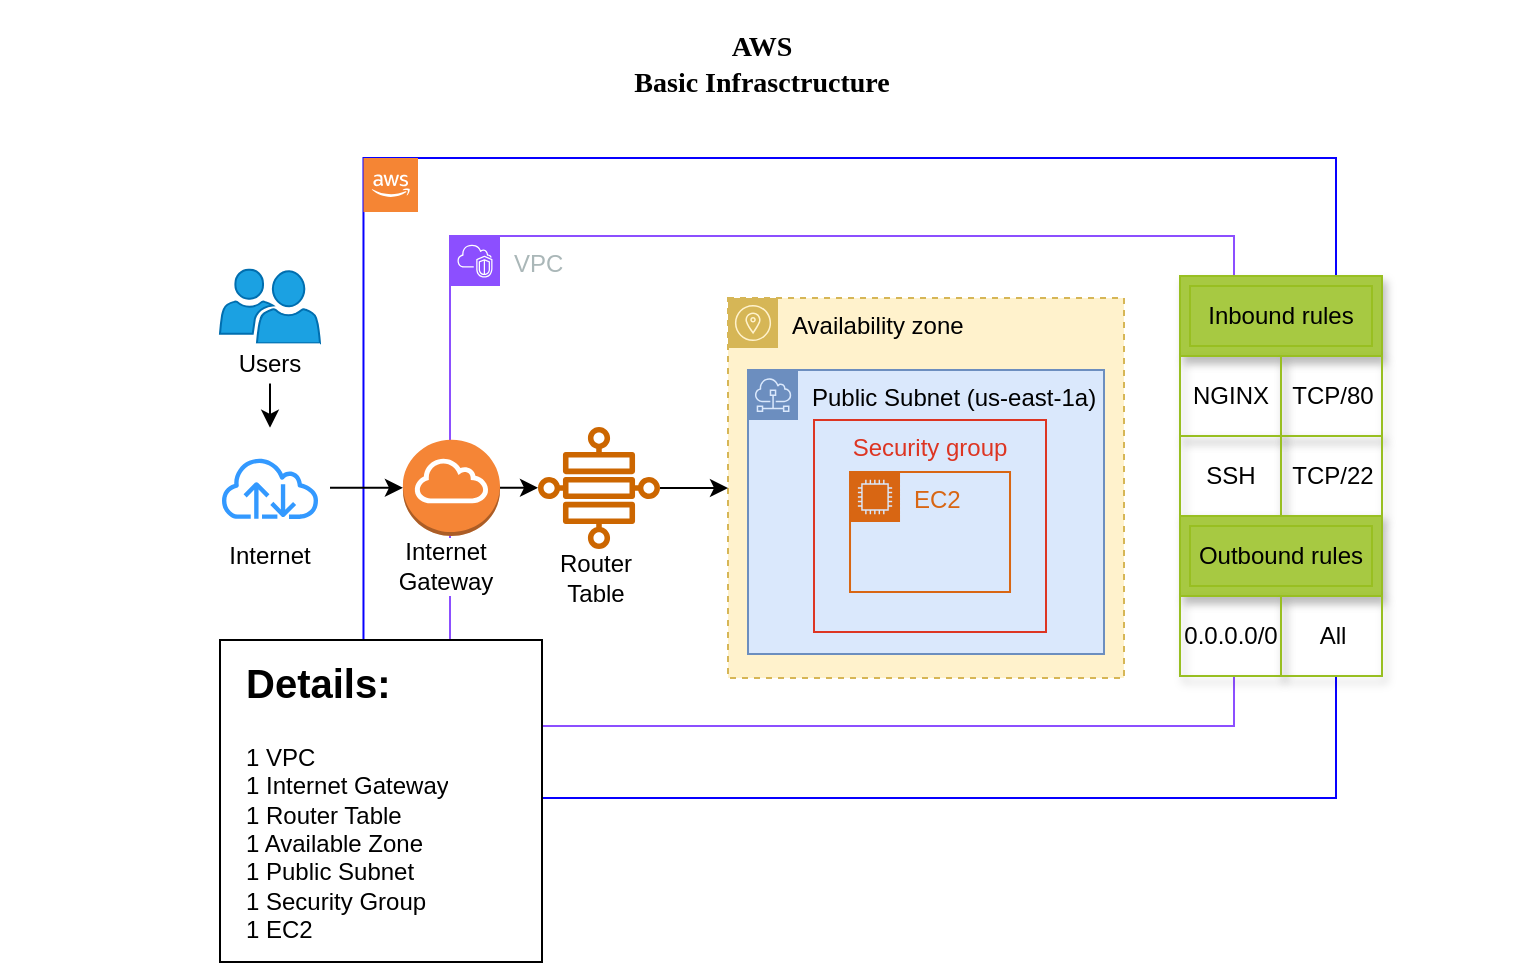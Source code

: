 <mxfile version="28.2.5">
  <diagram name="Página-1" id="A80b1A78pgPWUXEbwkEl">
    <mxGraphModel dx="972" dy="569" grid="0" gridSize="10" guides="1" tooltips="1" connect="1" arrows="1" fold="1" page="1" pageScale="1" pageWidth="827" pageHeight="1169" math="0" shadow="0">
      <root>
        <mxCell id="0" />
        <mxCell id="1" parent="0" />
        <mxCell id="iY2DcSdEoAZDr99eXaWO-4" value="" style="group" parent="1" vertex="1" connectable="0">
          <mxGeometry x="28" y="155" width="768" height="464" as="geometry" />
        </mxCell>
        <mxCell id="FqOmcF6M3Qy6a7M2_C9M-4" value="&lt;h3&gt;&lt;b&gt;&lt;font style=&quot;font-size: 14px;&quot; face=&quot;Verdana&quot;&gt;AWS&lt;br&gt;Basic&amp;nbsp;Infrasctructure&lt;/font&gt;&lt;/b&gt;&lt;/h3&gt;" style="text;html=1;align=center;verticalAlign=middle;whiteSpace=wrap;rounded=0;container=0;" parent="iY2DcSdEoAZDr99eXaWO-4" vertex="1">
          <mxGeometry x="287.5" width="185.5" height="30" as="geometry" />
        </mxCell>
        <mxCell id="g5_aFfmOjSk22XSk76C8-32" style="edgeStyle=orthogonalEdgeStyle;rounded=0;orthogonalLoop=1;jettySize=auto;html=1;" parent="iY2DcSdEoAZDr99eXaWO-4" source="2XTZozhmLt2jDI83T8NR-40" target="g5_aFfmOjSk22XSk76C8-26" edge="1">
          <mxGeometry relative="1" as="geometry" />
        </mxCell>
        <mxCell id="2XTZozhmLt2jDI83T8NR-43" value="" style="sketch=0;pointerEvents=1;shadow=0;dashed=0;html=1;strokeColor=#006EAF;labelPosition=center;verticalLabelPosition=bottom;verticalAlign=top;align=center;fillColor=#1ba1e2;shape=mxgraph.mscae.intune.user_group;fontFamily=Helvetica;fontSize=12;fontStyle=0;fontColor=#ffffff;container=0;" parent="iY2DcSdEoAZDr99eXaWO-4" vertex="1">
          <mxGeometry x="110" y="117.68" width="50" height="37" as="geometry" />
        </mxCell>
        <mxCell id="2XTZozhmLt2jDI83T8NR-4" value="" style="rounded=1;arcSize=0;dashed=0;fillColor=none;gradientColor=none;strokeWidth=1;container=0;strokeColor=#0800FF;" parent="iY2DcSdEoAZDr99eXaWO-4" vertex="1">
          <mxGeometry x="181.74" y="62" width="486.26" height="320" as="geometry" />
        </mxCell>
        <mxCell id="2XTZozhmLt2jDI83T8NR-13" value="VPC" style="points=[[0,0],[0.25,0],[0.5,0],[0.75,0],[1,0],[1,0.25],[1,0.5],[1,0.75],[1,1],[0.75,1],[0.5,1],[0.25,1],[0,1],[0,0.75],[0,0.5],[0,0.25]];outlineConnect=0;gradientColor=none;html=1;whiteSpace=wrap;fontSize=12;fontStyle=0;container=0;pointerEvents=0;collapsible=0;recursiveResize=0;shape=mxgraph.aws4.group;grIcon=mxgraph.aws4.group_vpc2;strokeColor=#8C4FFF;fillColor=none;verticalAlign=top;align=left;spacingLeft=30;fontColor=#AAB7B8;dashed=0;" parent="iY2DcSdEoAZDr99eXaWO-4" vertex="1">
          <mxGeometry x="225" y="101" width="392" height="245" as="geometry" />
        </mxCell>
        <mxCell id="2XTZozhmLt2jDI83T8NR-34" value="Internet&lt;br&gt;Gateway" style="text;html=1;align=center;verticalAlign=middle;whiteSpace=wrap;rounded=0;labelBackgroundColor=default;container=0;" parent="iY2DcSdEoAZDr99eXaWO-4" vertex="1">
          <mxGeometry x="193.47" y="251" width="60" height="30" as="geometry" />
        </mxCell>
        <mxCell id="2XTZozhmLt2jDI83T8NR-37" value="Availability zone" style="sketch=0;outlineConnect=0;html=1;whiteSpace=wrap;fontSize=12;fontStyle=0;shape=mxgraph.aws4.group;grIcon=mxgraph.aws4.group_availability_zone;strokeColor=#d6b656;fillColor=#fff2cc;verticalAlign=top;align=left;spacingLeft=30;dashed=1;pointerEvents=1;fontFamily=Helvetica;container=0;" parent="iY2DcSdEoAZDr99eXaWO-4" vertex="1">
          <mxGeometry x="364" y="132" width="198" height="190" as="geometry" />
        </mxCell>
        <mxCell id="2XTZozhmLt2jDI83T8NR-18" value="Public Subnet (us-east-1a)" style="sketch=0;outlineConnect=0;html=1;whiteSpace=wrap;fontSize=12;fontStyle=0;shape=mxgraph.aws4.group;grIcon=mxgraph.aws4.group_subnet;strokeColor=#6c8ebf;fillColor=#dae8fc;verticalAlign=top;align=left;spacingLeft=30;dashed=0;container=0;" parent="iY2DcSdEoAZDr99eXaWO-4" vertex="1">
          <mxGeometry x="374" y="168" width="178" height="142" as="geometry" />
        </mxCell>
        <mxCell id="2XTZozhmLt2jDI83T8NR-45" value="EC2" style="points=[[0,0],[0.25,0],[0.5,0],[0.75,0],[1,0],[1,0.25],[1,0.5],[1,0.75],[1,1],[0.75,1],[0.5,1],[0.25,1],[0,1],[0,0.75],[0,0.5],[0,0.25]];outlineConnect=0;gradientColor=none;html=1;whiteSpace=wrap;fontSize=12;fontStyle=0;container=0;pointerEvents=0;collapsible=0;recursiveResize=0;shape=mxgraph.aws4.group;grIcon=mxgraph.aws4.group_ec2_instance_contents;strokeColor=#D86613;fillColor=none;verticalAlign=top;align=left;spacingLeft=30;fontColor=#D86613;dashed=0;shadow=0;fillStyle=solid;fontFamily=Helvetica;labelBorderColor=none;labelBackgroundColor=none;resizable=1;textDirection=ltr;" parent="iY2DcSdEoAZDr99eXaWO-4" vertex="1">
          <mxGeometry x="425.01" y="219" width="80" height="60" as="geometry" />
        </mxCell>
        <mxCell id="g5_aFfmOjSk22XSk76C8-24" style="edgeStyle=orthogonalEdgeStyle;rounded=0;orthogonalLoop=1;jettySize=auto;html=1;exitX=1;exitY=0.5;exitDx=0;exitDy=0;exitPerimeter=0;entryX=0;entryY=0.5;entryDx=0;entryDy=0;entryPerimeter=0;" parent="iY2DcSdEoAZDr99eXaWO-4" source="g5_aFfmOjSk22XSk76C8-13" edge="1">
          <mxGeometry relative="1" as="geometry">
            <mxPoint x="269" y="226.5" as="targetPoint" />
          </mxGeometry>
        </mxCell>
        <mxCell id="g5_aFfmOjSk22XSk76C8-30" style="edgeStyle=orthogonalEdgeStyle;rounded=0;orthogonalLoop=1;jettySize=auto;html=1;" parent="iY2DcSdEoAZDr99eXaWO-4" source="g5_aFfmOjSk22XSk76C8-26" target="g5_aFfmOjSk22XSk76C8-13" edge="1">
          <mxGeometry relative="1" as="geometry" />
        </mxCell>
        <mxCell id="g5_aFfmOjSk22XSk76C8-26" value="" style="sketch=0;outlineConnect=0;fontColor=#3333FF;gradientColor=none;strokeColor=#3399FF;fillColor=#ffffff;dashed=0;verticalLabelPosition=bottom;verticalAlign=top;align=center;html=1;fontSize=12;fontStyle=0;aspect=fixed;shape=mxgraph.aws4.resourceIcon;resIcon=mxgraph.aws4.internet;labelBackgroundColor=none;container=0;" parent="iY2DcSdEoAZDr99eXaWO-4" vertex="1">
          <mxGeometry x="105" y="196.91" width="60" height="60" as="geometry" />
        </mxCell>
        <mxCell id="g5_aFfmOjSk22XSk76C8-27" value="Internet" style="text;html=1;align=center;verticalAlign=middle;whiteSpace=wrap;rounded=0;labelBackgroundColor=default;container=0;" parent="iY2DcSdEoAZDr99eXaWO-4" vertex="1">
          <mxGeometry x="105" y="246" width="60" height="30" as="geometry" />
        </mxCell>
        <mxCell id="2XTZozhmLt2jDI83T8NR-40" value="Users" style="text;html=1;align=center;verticalAlign=middle;whiteSpace=wrap;rounded=0;fontFamily=Helvetica;fontSize=12;fontStyle=0;fillColor=default;labelBackgroundColor=default;container=0;" parent="iY2DcSdEoAZDr99eXaWO-4" vertex="1">
          <mxGeometry x="110" y="154.68" width="50" height="20" as="geometry" />
        </mxCell>
        <mxCell id="g5_aFfmOjSk22XSk76C8-13" value="" style="outlineConnect=0;dashed=0;verticalLabelPosition=bottom;verticalAlign=top;align=center;html=1;shape=mxgraph.aws3.internet_gateway;fillColor=#F58536;gradientColor=none;container=0;" parent="iY2DcSdEoAZDr99eXaWO-4" vertex="1">
          <mxGeometry x="201.46" y="202.82" width="48.54" height="48.18" as="geometry" />
        </mxCell>
        <mxCell id="2XTZozhmLt2jDI83T8NR-32" value="Router&lt;br&gt;Table" style="text;html=1;align=center;verticalAlign=middle;whiteSpace=wrap;rounded=0;labelBackgroundColor=default;container=0;" parent="iY2DcSdEoAZDr99eXaWO-4" vertex="1">
          <mxGeometry x="268" y="259.38" width="60" height="25.23" as="geometry" />
        </mxCell>
        <mxCell id="mhVzPHPiYotLxkn4lfT4-2" style="edgeStyle=orthogonalEdgeStyle;rounded=0;orthogonalLoop=1;jettySize=auto;html=1;" parent="iY2DcSdEoAZDr99eXaWO-4" source="g5_aFfmOjSk22XSk76C8-38" target="2XTZozhmLt2jDI83T8NR-37" edge="1">
          <mxGeometry relative="1" as="geometry" />
        </mxCell>
        <mxCell id="g5_aFfmOjSk22XSk76C8-38" value="" style="sketch=0;outlineConnect=0;fontColor=#232F3E;gradientColor=none;fillColor=#CC6600;strokeColor=none;dashed=0;verticalLabelPosition=bottom;verticalAlign=top;align=center;html=1;fontSize=12;fontStyle=0;aspect=fixed;pointerEvents=1;shape=mxgraph.aws4.cloud_wan_transit_gateway_route_table_attachment;container=0;" parent="iY2DcSdEoAZDr99eXaWO-4" vertex="1">
          <mxGeometry x="269" y="196.5" width="61" height="61" as="geometry" />
        </mxCell>
        <mxCell id="mhVzPHPiYotLxkn4lfT4-1" value="Security group" style="fillColor=none;strokeColor=#DD3522;verticalAlign=top;fontStyle=0;fontColor=#DD3522;whiteSpace=wrap;html=1;container=0;" parent="iY2DcSdEoAZDr99eXaWO-4" vertex="1">
          <mxGeometry x="407" y="193" width="116" height="106" as="geometry" />
        </mxCell>
        <mxCell id="mhVzPHPiYotLxkn4lfT4-113" value="" style="group;fillColor=default;container=0;" parent="iY2DcSdEoAZDr99eXaWO-4" vertex="1" connectable="0">
          <mxGeometry x="590" y="121" width="101" height="200" as="geometry" />
        </mxCell>
        <mxCell id="FqOmcF6M3Qy6a7M2_C9M-1" value="" style="outlineConnect=0;dashed=0;verticalLabelPosition=bottom;verticalAlign=top;align=center;html=1;shape=mxgraph.aws3.cloud_2;fillColor=#F58534;gradientColor=none;container=0;" parent="iY2DcSdEoAZDr99eXaWO-4" vertex="1">
          <mxGeometry x="181.74" y="62" width="27.26" height="27" as="geometry" />
        </mxCell>
        <mxCell id="mhVzPHPiYotLxkn4lfT4-103" value="Inbound rules" style="shape=ext;margin=3;double=1;whiteSpace=wrap;html=1;align=center;rounded=0;shadow=1;strokeColor=#98bf21;verticalAlign=middle;fontFamily=Helvetica;fontSize=12;fontColor=default;fillColor=#A7C942;container=0;" parent="iY2DcSdEoAZDr99eXaWO-4" vertex="1">
          <mxGeometry x="590" y="121" width="101" height="40" as="geometry" />
        </mxCell>
        <mxCell id="mhVzPHPiYotLxkn4lfT4-104" value="NGINX" style="whiteSpace=wrap;html=1;align=center;rounded=0;shadow=1;strokeColor=#98bf21;verticalAlign=middle;fontFamily=Helvetica;fontSize=12;fontColor=default;fillColor=none;container=0;" parent="iY2DcSdEoAZDr99eXaWO-4" vertex="1">
          <mxGeometry x="590" y="161" width="50.5" height="40" as="geometry" />
        </mxCell>
        <mxCell id="mhVzPHPiYotLxkn4lfT4-105" value="TCP/80" style="whiteSpace=wrap;html=1;align=center;rounded=0;shadow=1;strokeColor=#98bf21;verticalAlign=middle;fontFamily=Helvetica;fontSize=12;fontColor=default;fillColor=none;container=0;" parent="iY2DcSdEoAZDr99eXaWO-4" vertex="1">
          <mxGeometry x="640.5" y="161" width="50.5" height="40" as="geometry" />
        </mxCell>
        <mxCell id="mhVzPHPiYotLxkn4lfT4-106" value="SSH" style="whiteSpace=wrap;html=1;align=center;rounded=0;shadow=1;strokeColor=#98bf21;verticalAlign=middle;fontFamily=Helvetica;fontSize=12;fontColor=default;fillColor=none;container=0;" parent="iY2DcSdEoAZDr99eXaWO-4" vertex="1">
          <mxGeometry x="590" y="201" width="50.5" height="40" as="geometry" />
        </mxCell>
        <mxCell id="mhVzPHPiYotLxkn4lfT4-107" value="TCP/22" style="whiteSpace=wrap;html=1;align=center;rounded=0;shadow=1;strokeColor=#98bf21;verticalAlign=middle;fontFamily=Helvetica;fontSize=12;fontColor=default;fillColor=none;container=0;" parent="iY2DcSdEoAZDr99eXaWO-4" vertex="1">
          <mxGeometry x="640.5" y="201" width="50.5" height="40" as="geometry" />
        </mxCell>
        <mxCell id="mhVzPHPiYotLxkn4lfT4-108" value="Outbound rules" style="shape=ext;margin=3;double=1;whiteSpace=wrap;html=1;align=center;rounded=0;shadow=1;strokeColor=#98bf21;verticalAlign=middle;fontFamily=Helvetica;fontSize=12;fontColor=default;fillColor=#A7C942;container=0;" parent="iY2DcSdEoAZDr99eXaWO-4" vertex="1">
          <mxGeometry x="590" y="241" width="101" height="40" as="geometry" />
        </mxCell>
        <mxCell id="mhVzPHPiYotLxkn4lfT4-109" value="0.0.0.0/0" style="whiteSpace=wrap;html=1;align=center;rounded=0;shadow=1;strokeColor=#98bf21;verticalAlign=middle;fontFamily=Helvetica;fontSize=12;fontColor=default;fillColor=none;container=0;" parent="iY2DcSdEoAZDr99eXaWO-4" vertex="1">
          <mxGeometry x="590" y="281" width="50.5" height="40" as="geometry" />
        </mxCell>
        <mxCell id="mhVzPHPiYotLxkn4lfT4-110" value="All" style="whiteSpace=wrap;html=1;align=center;rounded=0;shadow=1;strokeColor=#98bf21;verticalAlign=middle;fontFamily=Helvetica;fontSize=12;fontColor=default;fillColor=none;container=0;" parent="iY2DcSdEoAZDr99eXaWO-4" vertex="1">
          <mxGeometry x="640.5" y="281" width="50.5" height="40" as="geometry" />
        </mxCell>
        <mxCell id="iY2DcSdEoAZDr99eXaWO-2" value="" style="whiteSpace=wrap;html=1;aspect=fixed;container=0;" parent="iY2DcSdEoAZDr99eXaWO-4" vertex="1">
          <mxGeometry x="110" y="303" width="161" height="161" as="geometry" />
        </mxCell>
        <mxCell id="iY2DcSdEoAZDr99eXaWO-1" value="&lt;h1 style=&quot;margin-top: 0px;&quot;&gt;&lt;font style=&quot;font-size: 20px;&quot;&gt;Details:&lt;/font&gt;&lt;/h1&gt;&lt;p&gt;1 VPC&lt;br&gt;1 Internet Gateway&lt;br&gt;1 Router Table&lt;br&gt;1 Available Zone&lt;br&gt;1 Public Subnet&lt;br&gt;1 Security Group&lt;br&gt;1 EC2&lt;br&gt;&lt;/p&gt;" style="text;html=1;whiteSpace=wrap;overflow=hidden;rounded=0;container=0;" parent="iY2DcSdEoAZDr99eXaWO-4" vertex="1">
          <mxGeometry x="121" y="303" width="115" height="148" as="geometry" />
        </mxCell>
      </root>
    </mxGraphModel>
  </diagram>
</mxfile>
